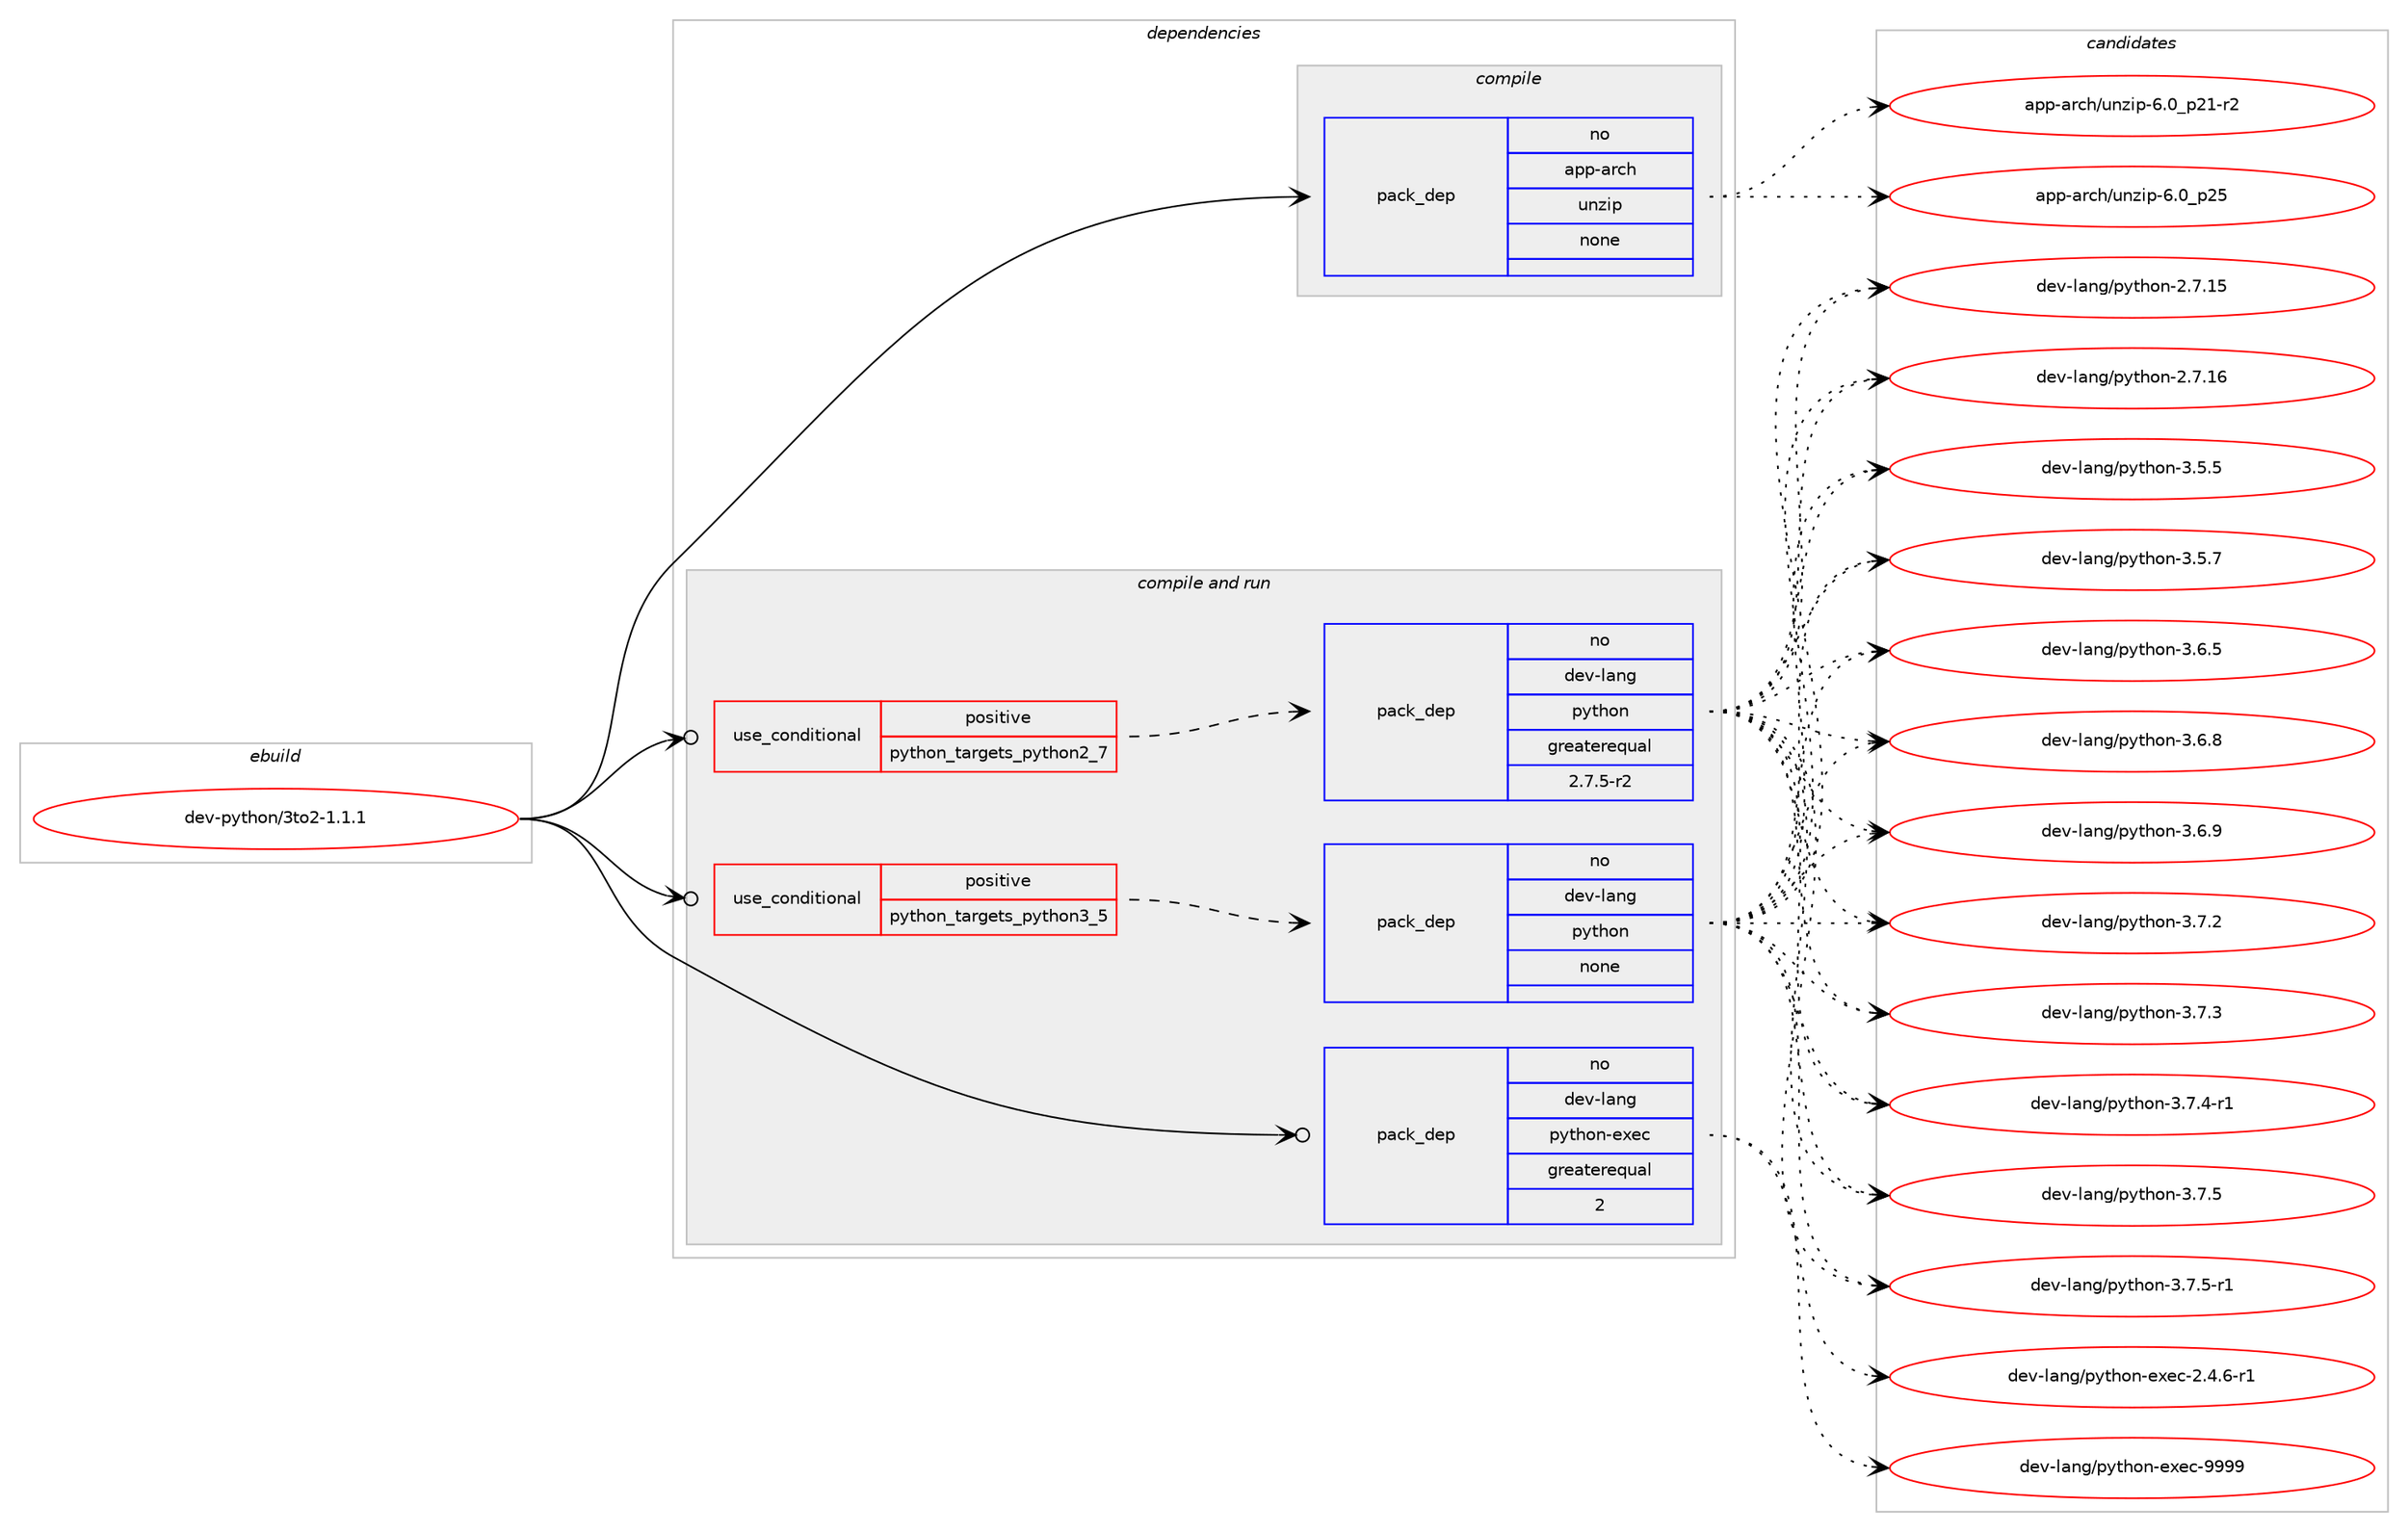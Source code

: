 digraph prolog {

# *************
# Graph options
# *************

newrank=true;
concentrate=true;
compound=true;
graph [rankdir=LR,fontname=Helvetica,fontsize=10,ranksep=1.5];#, ranksep=2.5, nodesep=0.2];
edge  [arrowhead=vee];
node  [fontname=Helvetica,fontsize=10];

# **********
# The ebuild
# **********

subgraph cluster_leftcol {
color=gray;
rank=same;
label=<<i>ebuild</i>>;
id [label="dev-python/3to2-1.1.1", color=red, width=4, href="../dev-python/3to2-1.1.1.svg"];
}

# ****************
# The dependencies
# ****************

subgraph cluster_midcol {
color=gray;
label=<<i>dependencies</i>>;
subgraph cluster_compile {
fillcolor="#eeeeee";
style=filled;
label=<<i>compile</i>>;
subgraph pack444917 {
dependency592173 [label=<<TABLE BORDER="0" CELLBORDER="1" CELLSPACING="0" CELLPADDING="4" WIDTH="220"><TR><TD ROWSPAN="6" CELLPADDING="30">pack_dep</TD></TR><TR><TD WIDTH="110">no</TD></TR><TR><TD>app-arch</TD></TR><TR><TD>unzip</TD></TR><TR><TD>none</TD></TR><TR><TD></TD></TR></TABLE>>, shape=none, color=blue];
}
id:e -> dependency592173:w [weight=20,style="solid",arrowhead="vee"];
}
subgraph cluster_compileandrun {
fillcolor="#eeeeee";
style=filled;
label=<<i>compile and run</i>>;
subgraph cond135486 {
dependency592174 [label=<<TABLE BORDER="0" CELLBORDER="1" CELLSPACING="0" CELLPADDING="4"><TR><TD ROWSPAN="3" CELLPADDING="10">use_conditional</TD></TR><TR><TD>positive</TD></TR><TR><TD>python_targets_python2_7</TD></TR></TABLE>>, shape=none, color=red];
subgraph pack444918 {
dependency592175 [label=<<TABLE BORDER="0" CELLBORDER="1" CELLSPACING="0" CELLPADDING="4" WIDTH="220"><TR><TD ROWSPAN="6" CELLPADDING="30">pack_dep</TD></TR><TR><TD WIDTH="110">no</TD></TR><TR><TD>dev-lang</TD></TR><TR><TD>python</TD></TR><TR><TD>greaterequal</TD></TR><TR><TD>2.7.5-r2</TD></TR></TABLE>>, shape=none, color=blue];
}
dependency592174:e -> dependency592175:w [weight=20,style="dashed",arrowhead="vee"];
}
id:e -> dependency592174:w [weight=20,style="solid",arrowhead="odotvee"];
subgraph cond135487 {
dependency592176 [label=<<TABLE BORDER="0" CELLBORDER="1" CELLSPACING="0" CELLPADDING="4"><TR><TD ROWSPAN="3" CELLPADDING="10">use_conditional</TD></TR><TR><TD>positive</TD></TR><TR><TD>python_targets_python3_5</TD></TR></TABLE>>, shape=none, color=red];
subgraph pack444919 {
dependency592177 [label=<<TABLE BORDER="0" CELLBORDER="1" CELLSPACING="0" CELLPADDING="4" WIDTH="220"><TR><TD ROWSPAN="6" CELLPADDING="30">pack_dep</TD></TR><TR><TD WIDTH="110">no</TD></TR><TR><TD>dev-lang</TD></TR><TR><TD>python</TD></TR><TR><TD>none</TD></TR><TR><TD></TD></TR></TABLE>>, shape=none, color=blue];
}
dependency592176:e -> dependency592177:w [weight=20,style="dashed",arrowhead="vee"];
}
id:e -> dependency592176:w [weight=20,style="solid",arrowhead="odotvee"];
subgraph pack444920 {
dependency592178 [label=<<TABLE BORDER="0" CELLBORDER="1" CELLSPACING="0" CELLPADDING="4" WIDTH="220"><TR><TD ROWSPAN="6" CELLPADDING="30">pack_dep</TD></TR><TR><TD WIDTH="110">no</TD></TR><TR><TD>dev-lang</TD></TR><TR><TD>python-exec</TD></TR><TR><TD>greaterequal</TD></TR><TR><TD>2</TD></TR></TABLE>>, shape=none, color=blue];
}
id:e -> dependency592178:w [weight=20,style="solid",arrowhead="odotvee"];
}
subgraph cluster_run {
fillcolor="#eeeeee";
style=filled;
label=<<i>run</i>>;
}
}

# **************
# The candidates
# **************

subgraph cluster_choices {
rank=same;
color=gray;
label=<<i>candidates</i>>;

subgraph choice444917 {
color=black;
nodesep=1;
choice9711211245971149910447117110122105112455446489511250494511450 [label="app-arch/unzip-6.0_p21-r2", color=red, width=4,href="../app-arch/unzip-6.0_p21-r2.svg"];
choice971121124597114991044711711012210511245544648951125053 [label="app-arch/unzip-6.0_p25", color=red, width=4,href="../app-arch/unzip-6.0_p25.svg"];
dependency592173:e -> choice9711211245971149910447117110122105112455446489511250494511450:w [style=dotted,weight="100"];
dependency592173:e -> choice971121124597114991044711711012210511245544648951125053:w [style=dotted,weight="100"];
}
subgraph choice444918 {
color=black;
nodesep=1;
choice10010111845108971101034711212111610411111045504655464953 [label="dev-lang/python-2.7.15", color=red, width=4,href="../dev-lang/python-2.7.15.svg"];
choice10010111845108971101034711212111610411111045504655464954 [label="dev-lang/python-2.7.16", color=red, width=4,href="../dev-lang/python-2.7.16.svg"];
choice100101118451089711010347112121116104111110455146534653 [label="dev-lang/python-3.5.5", color=red, width=4,href="../dev-lang/python-3.5.5.svg"];
choice100101118451089711010347112121116104111110455146534655 [label="dev-lang/python-3.5.7", color=red, width=4,href="../dev-lang/python-3.5.7.svg"];
choice100101118451089711010347112121116104111110455146544653 [label="dev-lang/python-3.6.5", color=red, width=4,href="../dev-lang/python-3.6.5.svg"];
choice100101118451089711010347112121116104111110455146544656 [label="dev-lang/python-3.6.8", color=red, width=4,href="../dev-lang/python-3.6.8.svg"];
choice100101118451089711010347112121116104111110455146544657 [label="dev-lang/python-3.6.9", color=red, width=4,href="../dev-lang/python-3.6.9.svg"];
choice100101118451089711010347112121116104111110455146554650 [label="dev-lang/python-3.7.2", color=red, width=4,href="../dev-lang/python-3.7.2.svg"];
choice100101118451089711010347112121116104111110455146554651 [label="dev-lang/python-3.7.3", color=red, width=4,href="../dev-lang/python-3.7.3.svg"];
choice1001011184510897110103471121211161041111104551465546524511449 [label="dev-lang/python-3.7.4-r1", color=red, width=4,href="../dev-lang/python-3.7.4-r1.svg"];
choice100101118451089711010347112121116104111110455146554653 [label="dev-lang/python-3.7.5", color=red, width=4,href="../dev-lang/python-3.7.5.svg"];
choice1001011184510897110103471121211161041111104551465546534511449 [label="dev-lang/python-3.7.5-r1", color=red, width=4,href="../dev-lang/python-3.7.5-r1.svg"];
dependency592175:e -> choice10010111845108971101034711212111610411111045504655464953:w [style=dotted,weight="100"];
dependency592175:e -> choice10010111845108971101034711212111610411111045504655464954:w [style=dotted,weight="100"];
dependency592175:e -> choice100101118451089711010347112121116104111110455146534653:w [style=dotted,weight="100"];
dependency592175:e -> choice100101118451089711010347112121116104111110455146534655:w [style=dotted,weight="100"];
dependency592175:e -> choice100101118451089711010347112121116104111110455146544653:w [style=dotted,weight="100"];
dependency592175:e -> choice100101118451089711010347112121116104111110455146544656:w [style=dotted,weight="100"];
dependency592175:e -> choice100101118451089711010347112121116104111110455146544657:w [style=dotted,weight="100"];
dependency592175:e -> choice100101118451089711010347112121116104111110455146554650:w [style=dotted,weight="100"];
dependency592175:e -> choice100101118451089711010347112121116104111110455146554651:w [style=dotted,weight="100"];
dependency592175:e -> choice1001011184510897110103471121211161041111104551465546524511449:w [style=dotted,weight="100"];
dependency592175:e -> choice100101118451089711010347112121116104111110455146554653:w [style=dotted,weight="100"];
dependency592175:e -> choice1001011184510897110103471121211161041111104551465546534511449:w [style=dotted,weight="100"];
}
subgraph choice444919 {
color=black;
nodesep=1;
choice10010111845108971101034711212111610411111045504655464953 [label="dev-lang/python-2.7.15", color=red, width=4,href="../dev-lang/python-2.7.15.svg"];
choice10010111845108971101034711212111610411111045504655464954 [label="dev-lang/python-2.7.16", color=red, width=4,href="../dev-lang/python-2.7.16.svg"];
choice100101118451089711010347112121116104111110455146534653 [label="dev-lang/python-3.5.5", color=red, width=4,href="../dev-lang/python-3.5.5.svg"];
choice100101118451089711010347112121116104111110455146534655 [label="dev-lang/python-3.5.7", color=red, width=4,href="../dev-lang/python-3.5.7.svg"];
choice100101118451089711010347112121116104111110455146544653 [label="dev-lang/python-3.6.5", color=red, width=4,href="../dev-lang/python-3.6.5.svg"];
choice100101118451089711010347112121116104111110455146544656 [label="dev-lang/python-3.6.8", color=red, width=4,href="../dev-lang/python-3.6.8.svg"];
choice100101118451089711010347112121116104111110455146544657 [label="dev-lang/python-3.6.9", color=red, width=4,href="../dev-lang/python-3.6.9.svg"];
choice100101118451089711010347112121116104111110455146554650 [label="dev-lang/python-3.7.2", color=red, width=4,href="../dev-lang/python-3.7.2.svg"];
choice100101118451089711010347112121116104111110455146554651 [label="dev-lang/python-3.7.3", color=red, width=4,href="../dev-lang/python-3.7.3.svg"];
choice1001011184510897110103471121211161041111104551465546524511449 [label="dev-lang/python-3.7.4-r1", color=red, width=4,href="../dev-lang/python-3.7.4-r1.svg"];
choice100101118451089711010347112121116104111110455146554653 [label="dev-lang/python-3.7.5", color=red, width=4,href="../dev-lang/python-3.7.5.svg"];
choice1001011184510897110103471121211161041111104551465546534511449 [label="dev-lang/python-3.7.5-r1", color=red, width=4,href="../dev-lang/python-3.7.5-r1.svg"];
dependency592177:e -> choice10010111845108971101034711212111610411111045504655464953:w [style=dotted,weight="100"];
dependency592177:e -> choice10010111845108971101034711212111610411111045504655464954:w [style=dotted,weight="100"];
dependency592177:e -> choice100101118451089711010347112121116104111110455146534653:w [style=dotted,weight="100"];
dependency592177:e -> choice100101118451089711010347112121116104111110455146534655:w [style=dotted,weight="100"];
dependency592177:e -> choice100101118451089711010347112121116104111110455146544653:w [style=dotted,weight="100"];
dependency592177:e -> choice100101118451089711010347112121116104111110455146544656:w [style=dotted,weight="100"];
dependency592177:e -> choice100101118451089711010347112121116104111110455146544657:w [style=dotted,weight="100"];
dependency592177:e -> choice100101118451089711010347112121116104111110455146554650:w [style=dotted,weight="100"];
dependency592177:e -> choice100101118451089711010347112121116104111110455146554651:w [style=dotted,weight="100"];
dependency592177:e -> choice1001011184510897110103471121211161041111104551465546524511449:w [style=dotted,weight="100"];
dependency592177:e -> choice100101118451089711010347112121116104111110455146554653:w [style=dotted,weight="100"];
dependency592177:e -> choice1001011184510897110103471121211161041111104551465546534511449:w [style=dotted,weight="100"];
}
subgraph choice444920 {
color=black;
nodesep=1;
choice10010111845108971101034711212111610411111045101120101994550465246544511449 [label="dev-lang/python-exec-2.4.6-r1", color=red, width=4,href="../dev-lang/python-exec-2.4.6-r1.svg"];
choice10010111845108971101034711212111610411111045101120101994557575757 [label="dev-lang/python-exec-9999", color=red, width=4,href="../dev-lang/python-exec-9999.svg"];
dependency592178:e -> choice10010111845108971101034711212111610411111045101120101994550465246544511449:w [style=dotted,weight="100"];
dependency592178:e -> choice10010111845108971101034711212111610411111045101120101994557575757:w [style=dotted,weight="100"];
}
}

}
